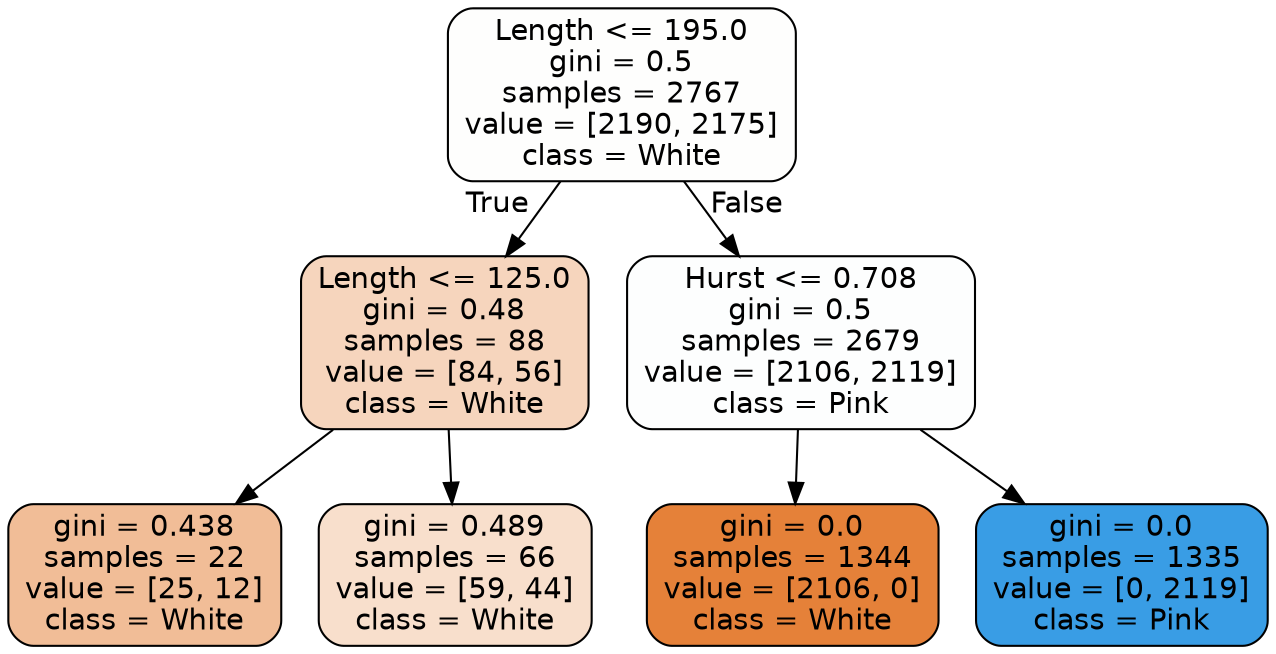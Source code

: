 digraph Tree {
node [shape=box, style="filled, rounded", color="black", fontname=helvetica] ;
edge [fontname=helvetica] ;
0 [label="Length <= 195.0\ngini = 0.5\nsamples = 2767\nvalue = [2190, 2175]\nclass = White", fillcolor="#e5813902"] ;
1 [label="Length <= 125.0\ngini = 0.48\nsamples = 88\nvalue = [84, 56]\nclass = White", fillcolor="#e5813955"] ;
0 -> 1 [labeldistance=2.5, labelangle=45, headlabel="True"] ;
2 [label="gini = 0.438\nsamples = 22\nvalue = [25, 12]\nclass = White", fillcolor="#e5813985"] ;
1 -> 2 ;
3 [label="gini = 0.489\nsamples = 66\nvalue = [59, 44]\nclass = White", fillcolor="#e5813941"] ;
1 -> 3 ;
4 [label="Hurst <= 0.708\ngini = 0.5\nsamples = 2679\nvalue = [2106, 2119]\nclass = Pink", fillcolor="#399de502"] ;
0 -> 4 [labeldistance=2.5, labelangle=-45, headlabel="False"] ;
5 [label="gini = 0.0\nsamples = 1344\nvalue = [2106, 0]\nclass = White", fillcolor="#e58139ff"] ;
4 -> 5 ;
6 [label="gini = 0.0\nsamples = 1335\nvalue = [0, 2119]\nclass = Pink", fillcolor="#399de5ff"] ;
4 -> 6 ;
}